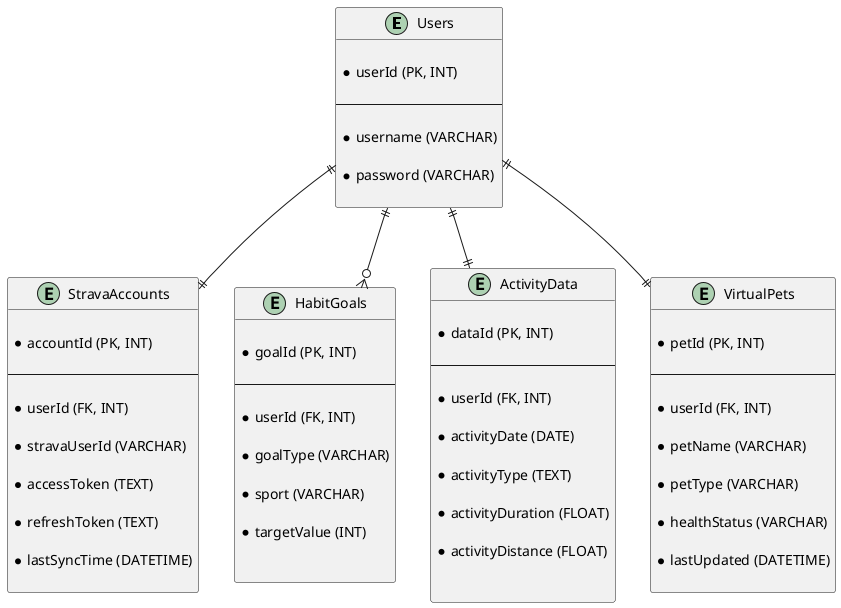 
@startuml

entity Users {

* userId (PK, INT)

--

* username (VARCHAR)

* password (VARCHAR)

}



entity StravaAccounts {

* accountId (PK, INT)

--

* userId (FK, INT)

* stravaUserId (VARCHAR)

* accessToken (TEXT)

* refreshToken (TEXT)

* lastSyncTime (DATETIME)

}



entity HabitGoals {

* goalId (PK, INT)

--

* userId (FK, INT)

* goalType (VARCHAR)

* sport (VARCHAR)

* targetValue (INT)


}



entity ActivityData {

* dataId (PK, INT)

--

* userId (FK, INT)

* activityDate (DATE)

* activityType (TEXT)

* activityDuration (FLOAT)

* activityDistance (FLOAT)


}



entity VirtualPets {

* petId (PK, INT)

--

* userId (FK, INT)

* petName (VARCHAR)

* petType (VARCHAR)

* healthStatus (VARCHAR)

* lastUpdated (DATETIME)

}



Users ||--|| StravaAccounts

Users ||--o{ HabitGoals

Users ||--|| ActivityData

Users ||--|| VirtualPets 



@enduml